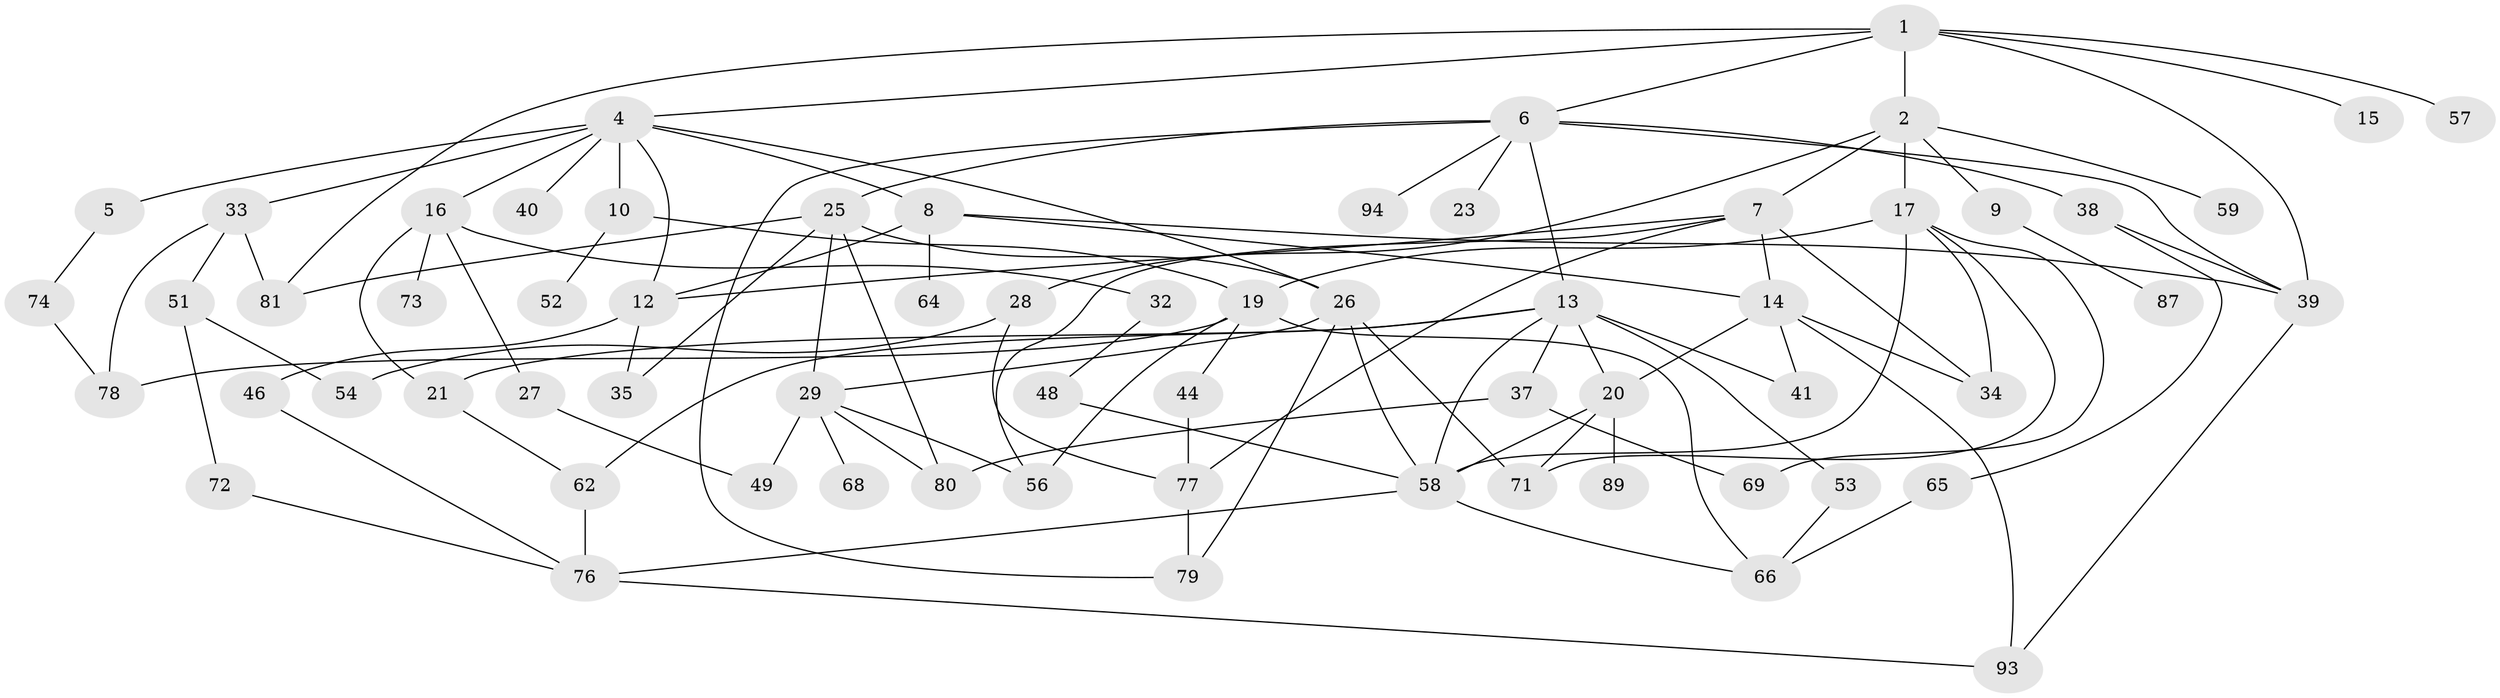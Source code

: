// Generated by graph-tools (version 1.1) at 2025/23/03/03/25 07:23:34]
// undirected, 65 vertices, 109 edges
graph export_dot {
graph [start="1"]
  node [color=gray90,style=filled];
  1 [super="+22"];
  2 [super="+3"];
  4 [super="+30"];
  5;
  6 [super="+11"];
  7 [super="+45"];
  8 [super="+47"];
  9 [super="+61"];
  10 [super="+31"];
  12;
  13 [super="+18"];
  14 [super="+36"];
  15;
  16 [super="+55"];
  17 [super="+24"];
  19 [super="+43"];
  20 [super="+67"];
  21;
  23;
  25;
  26 [super="+42"];
  27;
  28;
  29 [super="+60"];
  32;
  33 [super="+95"];
  34 [super="+50"];
  35 [super="+88"];
  37 [super="+92"];
  38;
  39 [super="+63"];
  40;
  41;
  44 [super="+90"];
  46;
  48 [super="+75"];
  49;
  51;
  52;
  53;
  54 [super="+70"];
  56;
  57;
  58 [super="+83"];
  59 [super="+91"];
  62;
  64;
  65;
  66 [super="+86"];
  68;
  69;
  71 [super="+84"];
  72;
  73;
  74;
  76 [super="+85"];
  77;
  78 [super="+82"];
  79;
  80;
  81;
  87;
  89;
  93;
  94;
  1 -- 2;
  1 -- 4;
  1 -- 6;
  1 -- 15;
  1 -- 57;
  1 -- 81;
  1 -- 39;
  2 -- 17;
  2 -- 59;
  2 -- 9;
  2 -- 28;
  2 -- 7;
  4 -- 5;
  4 -- 8;
  4 -- 10;
  4 -- 12;
  4 -- 16;
  4 -- 26;
  4 -- 33;
  4 -- 40;
  5 -- 74;
  6 -- 13;
  6 -- 23;
  6 -- 25;
  6 -- 38;
  6 -- 94;
  6 -- 39;
  6 -- 79;
  7 -- 14;
  7 -- 56;
  7 -- 34;
  7 -- 12;
  7 -- 77;
  8 -- 64;
  8 -- 12;
  8 -- 14;
  8 -- 39;
  9 -- 87;
  10 -- 19;
  10 -- 52;
  12 -- 35;
  12 -- 46;
  13 -- 21;
  13 -- 37;
  13 -- 41;
  13 -- 58;
  13 -- 53;
  13 -- 62;
  13 -- 20;
  14 -- 20;
  14 -- 93;
  14 -- 41;
  14 -- 34;
  16 -- 27;
  16 -- 32;
  16 -- 73;
  16 -- 21;
  17 -- 19;
  17 -- 34;
  17 -- 69;
  17 -- 58;
  17 -- 71;
  19 -- 78;
  19 -- 66;
  19 -- 56;
  19 -- 44;
  20 -- 71;
  20 -- 89;
  20 -- 58;
  21 -- 62;
  25 -- 29;
  25 -- 80;
  25 -- 35;
  25 -- 81;
  25 -- 26;
  26 -- 29;
  26 -- 58;
  26 -- 79;
  26 -- 71;
  27 -- 49;
  28 -- 54;
  28 -- 77;
  29 -- 49;
  29 -- 68;
  29 -- 56;
  29 -- 80;
  32 -- 48;
  33 -- 51;
  33 -- 81;
  33 -- 78;
  37 -- 69;
  37 -- 80;
  38 -- 65;
  38 -- 39;
  39 -- 93;
  44 -- 77;
  46 -- 76;
  48 -- 58;
  51 -- 72;
  51 -- 54;
  53 -- 66;
  58 -- 76;
  58 -- 66;
  62 -- 76;
  65 -- 66;
  72 -- 76;
  74 -- 78;
  76 -- 93;
  77 -- 79;
}
